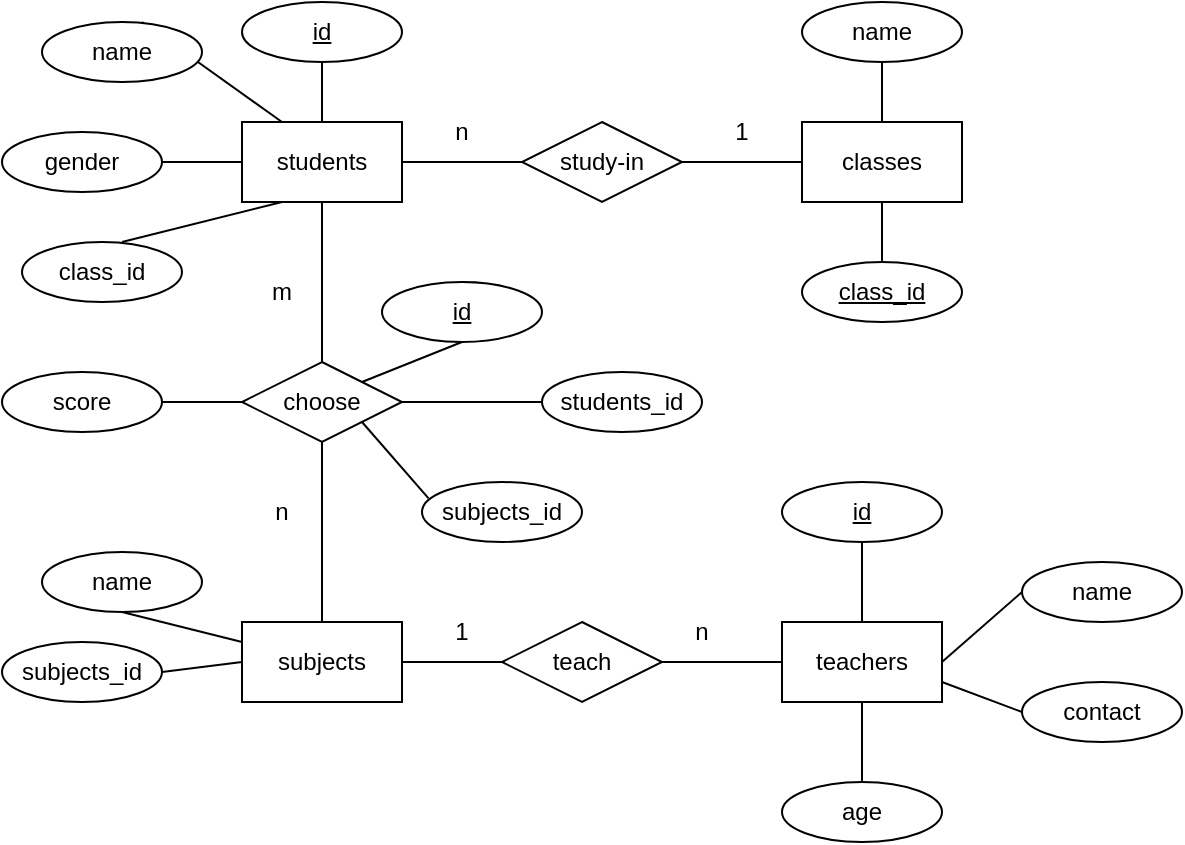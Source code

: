 <mxfile version="15.8.9" type="github">
  <diagram id="R2lEEEUBdFMjLlhIrx00" name="Page-1">
    <mxGraphModel dx="926" dy="537" grid="1" gridSize="10" guides="1" tooltips="1" connect="1" arrows="1" fold="1" page="1" pageScale="1" pageWidth="850" pageHeight="1100" math="0" shadow="0" extFonts="Permanent Marker^https://fonts.googleapis.com/css?family=Permanent+Marker">
      <root>
        <mxCell id="0" />
        <mxCell id="1" parent="0" />
        <mxCell id="7xI7vnY9X8rRT4jJvqEV-51" value="students" style="rounded=0;whiteSpace=wrap;html=1;" vertex="1" parent="1">
          <mxGeometry x="130" y="240" width="80" height="40" as="geometry" />
        </mxCell>
        <mxCell id="7xI7vnY9X8rRT4jJvqEV-52" value="" style="endArrow=none;html=1;rounded=0;exitX=0.5;exitY=0;exitDx=0;exitDy=0;" edge="1" parent="1" source="7xI7vnY9X8rRT4jJvqEV-51" target="7xI7vnY9X8rRT4jJvqEV-53">
          <mxGeometry width="50" height="50" relative="1" as="geometry">
            <mxPoint x="410" y="390" as="sourcePoint" />
            <mxPoint x="170" y="200" as="targetPoint" />
          </mxGeometry>
        </mxCell>
        <mxCell id="7xI7vnY9X8rRT4jJvqEV-53" value="&lt;u&gt;id&lt;/u&gt;" style="ellipse;whiteSpace=wrap;html=1;" vertex="1" parent="1">
          <mxGeometry x="130" y="180" width="80" height="30" as="geometry" />
        </mxCell>
        <mxCell id="7xI7vnY9X8rRT4jJvqEV-55" value="" style="endArrow=none;html=1;rounded=0;exitX=0.25;exitY=0;exitDx=0;exitDy=0;entryX=0.5;entryY=0;entryDx=0;entryDy=0;" edge="1" parent="1" source="7xI7vnY9X8rRT4jJvqEV-51">
          <mxGeometry width="50" height="50" relative="1" as="geometry">
            <mxPoint x="410" y="390" as="sourcePoint" />
            <mxPoint x="80" y="190" as="targetPoint" />
          </mxGeometry>
        </mxCell>
        <mxCell id="7xI7vnY9X8rRT4jJvqEV-56" value="name" style="ellipse;whiteSpace=wrap;html=1;" vertex="1" parent="1">
          <mxGeometry x="30" y="190" width="80" height="30" as="geometry" />
        </mxCell>
        <mxCell id="7xI7vnY9X8rRT4jJvqEV-57" value="" style="endArrow=none;html=1;rounded=0;exitX=0;exitY=0.5;exitDx=0;exitDy=0;entryX=1;entryY=0.5;entryDx=0;entryDy=0;" edge="1" parent="1" source="7xI7vnY9X8rRT4jJvqEV-51" target="7xI7vnY9X8rRT4jJvqEV-58">
          <mxGeometry width="50" height="50" relative="1" as="geometry">
            <mxPoint x="410" y="390" as="sourcePoint" />
            <mxPoint x="100" y="260" as="targetPoint" />
          </mxGeometry>
        </mxCell>
        <mxCell id="7xI7vnY9X8rRT4jJvqEV-58" value="gender" style="ellipse;whiteSpace=wrap;html=1;" vertex="1" parent="1">
          <mxGeometry x="10" y="245" width="80" height="30" as="geometry" />
        </mxCell>
        <mxCell id="7xI7vnY9X8rRT4jJvqEV-59" value="" style="endArrow=none;html=1;rounded=0;entryX=0.25;entryY=1;entryDx=0;entryDy=0;exitX=0.5;exitY=0;exitDx=0;exitDy=0;" edge="1" parent="1" target="7xI7vnY9X8rRT4jJvqEV-51">
          <mxGeometry width="50" height="50" relative="1" as="geometry">
            <mxPoint x="70" y="300" as="sourcePoint" />
            <mxPoint x="460" y="340" as="targetPoint" />
          </mxGeometry>
        </mxCell>
        <mxCell id="7xI7vnY9X8rRT4jJvqEV-61" value="class_id" style="ellipse;whiteSpace=wrap;html=1;" vertex="1" parent="1">
          <mxGeometry x="20" y="300" width="80" height="30" as="geometry" />
        </mxCell>
        <mxCell id="7xI7vnY9X8rRT4jJvqEV-62" value="study-in" style="rhombus;whiteSpace=wrap;html=1;" vertex="1" parent="1">
          <mxGeometry x="270" y="240" width="80" height="40" as="geometry" />
        </mxCell>
        <mxCell id="7xI7vnY9X8rRT4jJvqEV-65" value="" style="endArrow=none;html=1;rounded=0;exitX=0;exitY=0.5;exitDx=0;exitDy=0;entryX=1;entryY=0.5;entryDx=0;entryDy=0;" edge="1" parent="1" source="7xI7vnY9X8rRT4jJvqEV-62" target="7xI7vnY9X8rRT4jJvqEV-51">
          <mxGeometry width="50" height="50" relative="1" as="geometry">
            <mxPoint x="410" y="390" as="sourcePoint" />
            <mxPoint x="460" y="340" as="targetPoint" />
          </mxGeometry>
        </mxCell>
        <mxCell id="7xI7vnY9X8rRT4jJvqEV-66" value="" style="endArrow=none;html=1;rounded=0;exitX=1;exitY=0.5;exitDx=0;exitDy=0;entryX=0;entryY=0.5;entryDx=0;entryDy=0;" edge="1" parent="1" source="7xI7vnY9X8rRT4jJvqEV-62" target="7xI7vnY9X8rRT4jJvqEV-68">
          <mxGeometry width="50" height="50" relative="1" as="geometry">
            <mxPoint x="410" y="390" as="sourcePoint" />
            <mxPoint x="410" y="260" as="targetPoint" />
          </mxGeometry>
        </mxCell>
        <mxCell id="7xI7vnY9X8rRT4jJvqEV-68" value="classes" style="rounded=0;whiteSpace=wrap;html=1;" vertex="1" parent="1">
          <mxGeometry x="410" y="240" width="80" height="40" as="geometry" />
        </mxCell>
        <mxCell id="7xI7vnY9X8rRT4jJvqEV-69" value="1" style="text;html=1;strokeColor=none;fillColor=none;align=center;verticalAlign=middle;whiteSpace=wrap;rounded=0;" vertex="1" parent="1">
          <mxGeometry x="350" y="230" width="60" height="30" as="geometry" />
        </mxCell>
        <mxCell id="7xI7vnY9X8rRT4jJvqEV-71" value="n" style="text;html=1;strokeColor=none;fillColor=none;align=center;verticalAlign=middle;whiteSpace=wrap;rounded=0;" vertex="1" parent="1">
          <mxGeometry x="210" y="230" width="60" height="30" as="geometry" />
        </mxCell>
        <mxCell id="7xI7vnY9X8rRT4jJvqEV-72" value="" style="endArrow=none;html=1;rounded=0;entryX=0.5;entryY=1;entryDx=0;entryDy=0;exitX=0.5;exitY=0;exitDx=0;exitDy=0;" edge="1" parent="1" source="7xI7vnY9X8rRT4jJvqEV-73" target="7xI7vnY9X8rRT4jJvqEV-68">
          <mxGeometry width="50" height="50" relative="1" as="geometry">
            <mxPoint x="450" y="320" as="sourcePoint" />
            <mxPoint x="460" y="340" as="targetPoint" />
          </mxGeometry>
        </mxCell>
        <mxCell id="7xI7vnY9X8rRT4jJvqEV-73" value="&lt;u&gt;class_id&lt;/u&gt;" style="ellipse;whiteSpace=wrap;html=1;" vertex="1" parent="1">
          <mxGeometry x="410" y="310" width="80" height="30" as="geometry" />
        </mxCell>
        <mxCell id="7xI7vnY9X8rRT4jJvqEV-74" value="name" style="ellipse;whiteSpace=wrap;html=1;" vertex="1" parent="1">
          <mxGeometry x="410" y="180" width="80" height="30" as="geometry" />
        </mxCell>
        <mxCell id="7xI7vnY9X8rRT4jJvqEV-75" value="" style="endArrow=none;html=1;rounded=0;exitX=0.5;exitY=0;exitDx=0;exitDy=0;entryX=0.5;entryY=1;entryDx=0;entryDy=0;" edge="1" parent="1" source="7xI7vnY9X8rRT4jJvqEV-68" target="7xI7vnY9X8rRT4jJvqEV-74">
          <mxGeometry width="50" height="50" relative="1" as="geometry">
            <mxPoint x="410" y="390" as="sourcePoint" />
            <mxPoint x="460" y="340" as="targetPoint" />
          </mxGeometry>
        </mxCell>
        <mxCell id="7xI7vnY9X8rRT4jJvqEV-77" value="subjects" style="rounded=0;whiteSpace=wrap;html=1;" vertex="1" parent="1">
          <mxGeometry x="130" y="490" width="80" height="40" as="geometry" />
        </mxCell>
        <mxCell id="7xI7vnY9X8rRT4jJvqEV-78" value="" style="endArrow=none;html=1;rounded=0;exitX=0;exitY=0.5;exitDx=0;exitDy=0;entryX=1;entryY=0.5;entryDx=0;entryDy=0;" edge="1" parent="1" source="7xI7vnY9X8rRT4jJvqEV-77" target="7xI7vnY9X8rRT4jJvqEV-79">
          <mxGeometry width="50" height="50" relative="1" as="geometry">
            <mxPoint x="240" y="350" as="sourcePoint" />
            <mxPoint x="160" y="360" as="targetPoint" />
          </mxGeometry>
        </mxCell>
        <mxCell id="7xI7vnY9X8rRT4jJvqEV-79" value="subjects_id" style="ellipse;whiteSpace=wrap;html=1;" vertex="1" parent="1">
          <mxGeometry x="10" y="500" width="80" height="30" as="geometry" />
        </mxCell>
        <mxCell id="7xI7vnY9X8rRT4jJvqEV-80" value="" style="endArrow=none;html=1;rounded=0;exitX=0;exitY=0.25;exitDx=0;exitDy=0;entryX=0.5;entryY=1;entryDx=0;entryDy=0;" edge="1" parent="1" source="7xI7vnY9X8rRT4jJvqEV-77" target="7xI7vnY9X8rRT4jJvqEV-81">
          <mxGeometry width="50" height="50" relative="1" as="geometry">
            <mxPoint x="240" y="350" as="sourcePoint" />
            <mxPoint x="250" y="420" as="targetPoint" />
          </mxGeometry>
        </mxCell>
        <mxCell id="7xI7vnY9X8rRT4jJvqEV-81" value="name" style="ellipse;whiteSpace=wrap;html=1;" vertex="1" parent="1">
          <mxGeometry x="30" y="455" width="80" height="30" as="geometry" />
        </mxCell>
        <mxCell id="7xI7vnY9X8rRT4jJvqEV-82" value="" style="endArrow=none;html=1;rounded=0;exitX=0.5;exitY=0;exitDx=0;exitDy=0;entryX=0.5;entryY=1;entryDx=0;entryDy=0;" edge="1" parent="1" source="7xI7vnY9X8rRT4jJvqEV-77" target="7xI7vnY9X8rRT4jJvqEV-84">
          <mxGeometry width="50" height="50" relative="1" as="geometry">
            <mxPoint x="240" y="440" as="sourcePoint" />
            <mxPoint x="170" y="450" as="targetPoint" />
          </mxGeometry>
        </mxCell>
        <mxCell id="7xI7vnY9X8rRT4jJvqEV-84" value="choose" style="rhombus;whiteSpace=wrap;html=1;" vertex="1" parent="1">
          <mxGeometry x="130" y="360" width="80" height="40" as="geometry" />
        </mxCell>
        <mxCell id="7xI7vnY9X8rRT4jJvqEV-85" value="" style="endArrow=none;html=1;rounded=0;entryX=0.5;entryY=1;entryDx=0;entryDy=0;" edge="1" parent="1" target="7xI7vnY9X8rRT4jJvqEV-51">
          <mxGeometry width="50" height="50" relative="1" as="geometry">
            <mxPoint x="170" y="360" as="sourcePoint" />
            <mxPoint x="290" y="340" as="targetPoint" />
          </mxGeometry>
        </mxCell>
        <mxCell id="7xI7vnY9X8rRT4jJvqEV-87" value="" style="endArrow=none;html=1;rounded=0;exitX=1;exitY=0;exitDx=0;exitDy=0;entryX=0.5;entryY=1;entryDx=0;entryDy=0;" edge="1" parent="1" source="7xI7vnY9X8rRT4jJvqEV-84" target="7xI7vnY9X8rRT4jJvqEV-88">
          <mxGeometry width="50" height="50" relative="1" as="geometry">
            <mxPoint x="240" y="390" as="sourcePoint" />
            <mxPoint x="230" y="350" as="targetPoint" />
          </mxGeometry>
        </mxCell>
        <mxCell id="7xI7vnY9X8rRT4jJvqEV-88" value="&lt;u&gt;id&lt;/u&gt;" style="ellipse;whiteSpace=wrap;html=1;" vertex="1" parent="1">
          <mxGeometry x="200" y="320" width="80" height="30" as="geometry" />
        </mxCell>
        <mxCell id="7xI7vnY9X8rRT4jJvqEV-90" value="" style="endArrow=none;html=1;rounded=0;exitX=1;exitY=1;exitDx=0;exitDy=0;entryX=0.041;entryY=0.273;entryDx=0;entryDy=0;entryPerimeter=0;" edge="1" parent="1" source="7xI7vnY9X8rRT4jJvqEV-84" target="7xI7vnY9X8rRT4jJvqEV-93">
          <mxGeometry width="50" height="50" relative="1" as="geometry">
            <mxPoint x="240" y="390" as="sourcePoint" />
            <mxPoint x="220" y="430" as="targetPoint" />
          </mxGeometry>
        </mxCell>
        <mxCell id="7xI7vnY9X8rRT4jJvqEV-91" value="" style="endArrow=none;html=1;rounded=0;exitX=1;exitY=0.5;exitDx=0;exitDy=0;" edge="1" parent="1" source="7xI7vnY9X8rRT4jJvqEV-84" target="7xI7vnY9X8rRT4jJvqEV-92">
          <mxGeometry width="50" height="50" relative="1" as="geometry">
            <mxPoint x="240" y="390" as="sourcePoint" />
            <mxPoint x="270" y="380" as="targetPoint" />
          </mxGeometry>
        </mxCell>
        <mxCell id="7xI7vnY9X8rRT4jJvqEV-92" value="students_id" style="ellipse;whiteSpace=wrap;html=1;" vertex="1" parent="1">
          <mxGeometry x="280" y="365" width="80" height="30" as="geometry" />
        </mxCell>
        <mxCell id="7xI7vnY9X8rRT4jJvqEV-93" value="subjects_id" style="ellipse;whiteSpace=wrap;html=1;" vertex="1" parent="1">
          <mxGeometry x="220" y="420" width="80" height="30" as="geometry" />
        </mxCell>
        <mxCell id="7xI7vnY9X8rRT4jJvqEV-94" value="" style="endArrow=none;html=1;rounded=0;exitX=0;exitY=0.5;exitDx=0;exitDy=0;entryX=1;entryY=0.5;entryDx=0;entryDy=0;" edge="1" parent="1" source="7xI7vnY9X8rRT4jJvqEV-84" target="7xI7vnY9X8rRT4jJvqEV-95">
          <mxGeometry width="50" height="50" relative="1" as="geometry">
            <mxPoint x="240" y="390" as="sourcePoint" />
            <mxPoint x="90" y="380" as="targetPoint" />
          </mxGeometry>
        </mxCell>
        <mxCell id="7xI7vnY9X8rRT4jJvqEV-95" value="score" style="ellipse;whiteSpace=wrap;html=1;" vertex="1" parent="1">
          <mxGeometry x="10" y="365" width="80" height="30" as="geometry" />
        </mxCell>
        <mxCell id="7xI7vnY9X8rRT4jJvqEV-96" value="m" style="text;html=1;strokeColor=none;fillColor=none;align=center;verticalAlign=middle;whiteSpace=wrap;rounded=0;" vertex="1" parent="1">
          <mxGeometry x="120" y="310" width="60" height="30" as="geometry" />
        </mxCell>
        <mxCell id="7xI7vnY9X8rRT4jJvqEV-97" value="n" style="text;html=1;strokeColor=none;fillColor=none;align=center;verticalAlign=middle;whiteSpace=wrap;rounded=0;" vertex="1" parent="1">
          <mxGeometry x="120" y="420" width="60" height="30" as="geometry" />
        </mxCell>
        <mxCell id="7xI7vnY9X8rRT4jJvqEV-100" value="teachers" style="rounded=0;whiteSpace=wrap;html=1;" vertex="1" parent="1">
          <mxGeometry x="400" y="490" width="80" height="40" as="geometry" />
        </mxCell>
        <mxCell id="7xI7vnY9X8rRT4jJvqEV-101" value="" style="endArrow=none;html=1;rounded=0;entryX=0.5;entryY=0;entryDx=0;entryDy=0;exitX=0.5;exitY=1;exitDx=0;exitDy=0;" edge="1" parent="1" source="7xI7vnY9X8rRT4jJvqEV-103" target="7xI7vnY9X8rRT4jJvqEV-100">
          <mxGeometry width="50" height="50" relative="1" as="geometry">
            <mxPoint x="440" y="450" as="sourcePoint" />
            <mxPoint x="280" y="340" as="targetPoint" />
          </mxGeometry>
        </mxCell>
        <mxCell id="7xI7vnY9X8rRT4jJvqEV-102" value="" style="endArrow=none;html=1;rounded=0;exitX=0.5;exitY=1;exitDx=0;exitDy=0;entryX=0.5;entryY=0;entryDx=0;entryDy=0;" edge="1" parent="1" source="7xI7vnY9X8rRT4jJvqEV-100" target="7xI7vnY9X8rRT4jJvqEV-106">
          <mxGeometry width="50" height="50" relative="1" as="geometry">
            <mxPoint x="230" y="390" as="sourcePoint" />
            <mxPoint x="440" y="570" as="targetPoint" />
          </mxGeometry>
        </mxCell>
        <mxCell id="7xI7vnY9X8rRT4jJvqEV-103" value="&lt;u&gt;id&lt;/u&gt;" style="ellipse;whiteSpace=wrap;html=1;" vertex="1" parent="1">
          <mxGeometry x="400" y="420" width="80" height="30" as="geometry" />
        </mxCell>
        <mxCell id="7xI7vnY9X8rRT4jJvqEV-106" value="age" style="ellipse;whiteSpace=wrap;html=1;" vertex="1" parent="1">
          <mxGeometry x="400" y="570" width="80" height="30" as="geometry" />
        </mxCell>
        <mxCell id="7xI7vnY9X8rRT4jJvqEV-107" value="name" style="ellipse;whiteSpace=wrap;html=1;" vertex="1" parent="1">
          <mxGeometry x="520" y="460" width="80" height="30" as="geometry" />
        </mxCell>
        <mxCell id="7xI7vnY9X8rRT4jJvqEV-108" value="contact" style="ellipse;whiteSpace=wrap;html=1;" vertex="1" parent="1">
          <mxGeometry x="520" y="520" width="80" height="30" as="geometry" />
        </mxCell>
        <mxCell id="7xI7vnY9X8rRT4jJvqEV-109" value="" style="endArrow=none;html=1;rounded=0;entryX=0;entryY=0.5;entryDx=0;entryDy=0;" edge="1" parent="1" target="7xI7vnY9X8rRT4jJvqEV-107">
          <mxGeometry width="50" height="50" relative="1" as="geometry">
            <mxPoint x="480" y="510" as="sourcePoint" />
            <mxPoint x="530" y="460" as="targetPoint" />
          </mxGeometry>
        </mxCell>
        <mxCell id="7xI7vnY9X8rRT4jJvqEV-110" value="" style="endArrow=none;html=1;rounded=0;exitX=0;exitY=0.5;exitDx=0;exitDy=0;entryX=1;entryY=0.75;entryDx=0;entryDy=0;" edge="1" parent="1" source="7xI7vnY9X8rRT4jJvqEV-108" target="7xI7vnY9X8rRT4jJvqEV-100">
          <mxGeometry width="50" height="50" relative="1" as="geometry">
            <mxPoint x="490" y="590" as="sourcePoint" />
            <mxPoint x="540" y="540" as="targetPoint" />
          </mxGeometry>
        </mxCell>
        <mxCell id="7xI7vnY9X8rRT4jJvqEV-112" value="" style="endArrow=none;html=1;rounded=0;exitX=1;exitY=0.5;exitDx=0;exitDy=0;entryX=0;entryY=0.5;entryDx=0;entryDy=0;" edge="1" parent="1" source="7xI7vnY9X8rRT4jJvqEV-77" target="7xI7vnY9X8rRT4jJvqEV-114">
          <mxGeometry width="50" height="50" relative="1" as="geometry">
            <mxPoint x="400" y="420" as="sourcePoint" />
            <mxPoint x="260" y="510" as="targetPoint" />
          </mxGeometry>
        </mxCell>
        <mxCell id="7xI7vnY9X8rRT4jJvqEV-114" value="teach" style="rhombus;whiteSpace=wrap;html=1;" vertex="1" parent="1">
          <mxGeometry x="260" y="490" width="80" height="40" as="geometry" />
        </mxCell>
        <mxCell id="7xI7vnY9X8rRT4jJvqEV-115" value="" style="endArrow=none;html=1;rounded=0;exitX=1;exitY=0.5;exitDx=0;exitDy=0;entryX=0;entryY=0.5;entryDx=0;entryDy=0;" edge="1" parent="1" source="7xI7vnY9X8rRT4jJvqEV-114" target="7xI7vnY9X8rRT4jJvqEV-100">
          <mxGeometry width="50" height="50" relative="1" as="geometry">
            <mxPoint x="400" y="420" as="sourcePoint" />
            <mxPoint x="450" y="370" as="targetPoint" />
          </mxGeometry>
        </mxCell>
        <mxCell id="7xI7vnY9X8rRT4jJvqEV-116" value="1" style="text;html=1;strokeColor=none;fillColor=none;align=center;verticalAlign=middle;whiteSpace=wrap;rounded=0;" vertex="1" parent="1">
          <mxGeometry x="210" y="480" width="60" height="30" as="geometry" />
        </mxCell>
        <mxCell id="7xI7vnY9X8rRT4jJvqEV-117" value="n" style="text;html=1;strokeColor=none;fillColor=none;align=center;verticalAlign=middle;whiteSpace=wrap;rounded=0;" vertex="1" parent="1">
          <mxGeometry x="330" y="480" width="60" height="30" as="geometry" />
        </mxCell>
      </root>
    </mxGraphModel>
  </diagram>
</mxfile>
